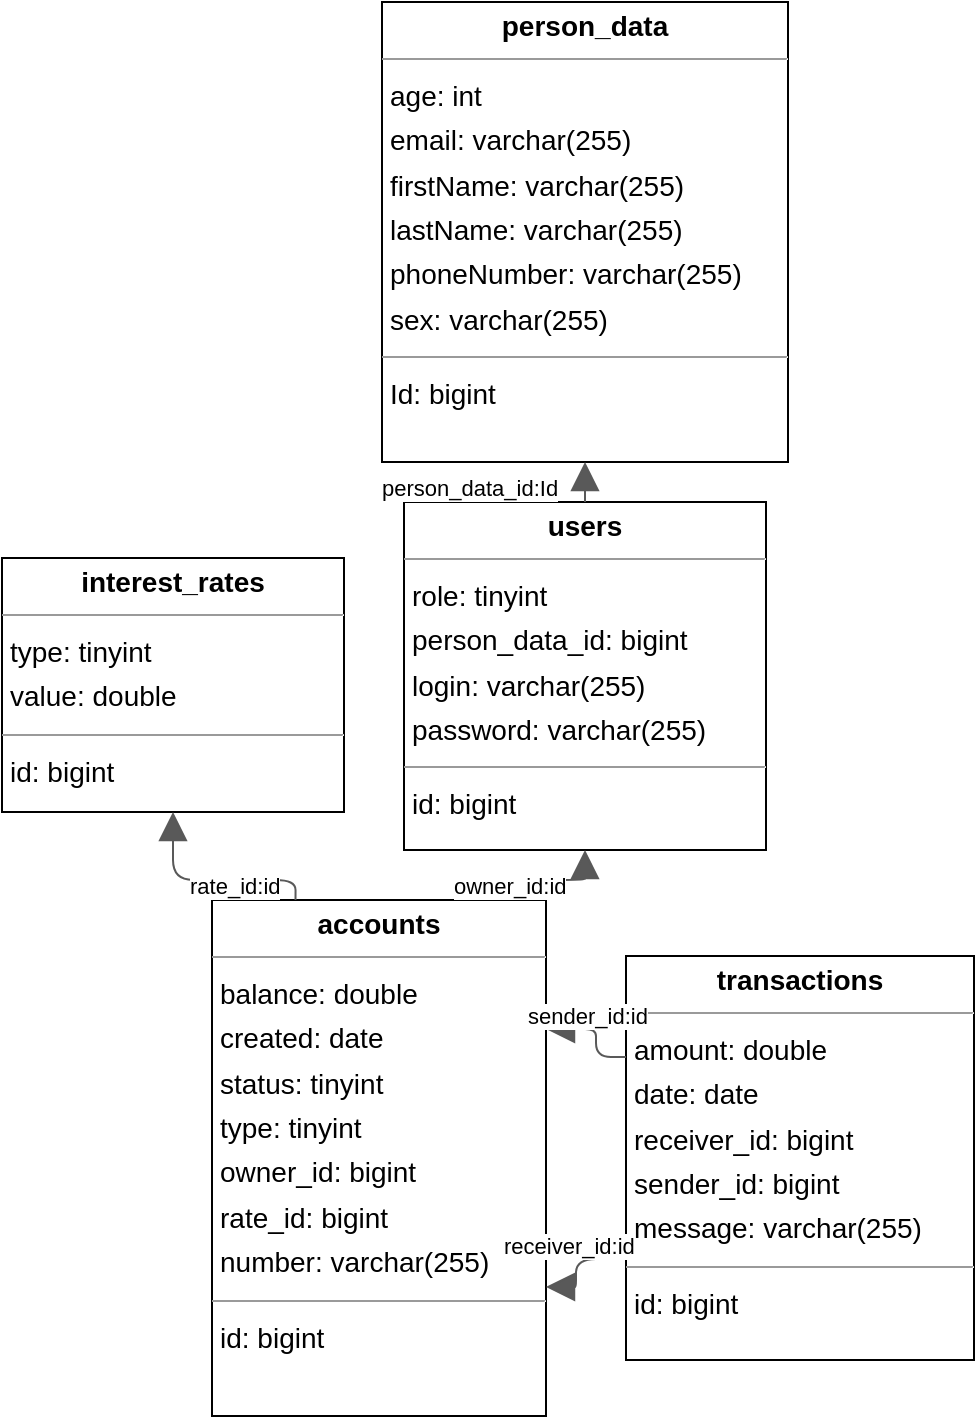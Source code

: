 <mxGraphModel dx="0" dy="0" grid="1" gridSize="10" guides="1" tooltips="1" connect="1" arrows="1" fold="1" page="0" pageScale="1" background="none" math="0" shadow="0">
  <root>
    <mxCell id="0" />
    <mxCell id="1" parent="0" />
    <mxCell id="node0" parent="1" vertex="1" value="&lt;p style=&quot;margin:0px;margin-top:4px;text-align:center;&quot;&gt;&lt;b&gt;accounts&lt;/b&gt;&lt;/p&gt;&lt;hr size=&quot;1&quot;/&gt;&lt;p style=&quot;margin:0 0 0 4px;line-height:1.6;&quot;&gt; balance: double&lt;br/&gt; created: date&lt;br/&gt; status: tinyint&lt;br/&gt; type: tinyint&lt;br/&gt; owner_id: bigint&lt;br/&gt; rate_id: bigint&lt;br/&gt; number: varchar(255)&lt;/p&gt;&lt;hr size=&quot;1&quot;/&gt;&lt;p style=&quot;margin:0 0 0 4px;line-height:1.6;&quot;&gt; id: bigint&lt;/p&gt;" style="verticalAlign=top;align=left;overflow=fill;fontSize=14;fontFamily=Helvetica;html=1;rounded=0;shadow=0;comic=0;labelBackgroundColor=none;strokeWidth=1;">
      <mxGeometry x="3" y="320" width="167" height="258" as="geometry" />
    </mxCell>
    <mxCell id="node4" parent="1" vertex="1" value="&lt;p style=&quot;margin:0px;margin-top:4px;text-align:center;&quot;&gt;&lt;b&gt;interest_rates&lt;/b&gt;&lt;/p&gt;&lt;hr size=&quot;1&quot;/&gt;&lt;p style=&quot;margin:0 0 0 4px;line-height:1.6;&quot;&gt; type: tinyint&lt;br/&gt; value: double&lt;/p&gt;&lt;hr size=&quot;1&quot;/&gt;&lt;p style=&quot;margin:0 0 0 4px;line-height:1.6;&quot;&gt; id: bigint&lt;/p&gt;" style="verticalAlign=top;align=left;overflow=fill;fontSize=14;fontFamily=Helvetica;html=1;rounded=0;shadow=0;comic=0;labelBackgroundColor=none;strokeWidth=1;">
      <mxGeometry x="-102" y="149" width="171" height="127" as="geometry" />
    </mxCell>
    <mxCell id="node1" parent="1" vertex="1" value="&lt;p style=&quot;margin:0px;margin-top:4px;text-align:center;&quot;&gt;&lt;b&gt;person_data&lt;/b&gt;&lt;/p&gt;&lt;hr size=&quot;1&quot;/&gt;&lt;p style=&quot;margin:0 0 0 4px;line-height:1.6;&quot;&gt; age: int&lt;br/&gt; email: varchar(255)&lt;br/&gt; firstName: varchar(255)&lt;br/&gt; lastName: varchar(255)&lt;br/&gt; phoneNumber: varchar(255)&lt;br/&gt; sex: varchar(255)&lt;/p&gt;&lt;hr size=&quot;1&quot;/&gt;&lt;p style=&quot;margin:0 0 0 4px;line-height:1.6;&quot;&gt; Id: bigint&lt;/p&gt;" style="verticalAlign=top;align=left;overflow=fill;fontSize=14;fontFamily=Helvetica;html=1;rounded=0;shadow=0;comic=0;labelBackgroundColor=none;strokeWidth=1;">
      <mxGeometry x="88" y="-129" width="203" height="230" as="geometry" />
    </mxCell>
    <mxCell id="node2" parent="1" vertex="1" value="&lt;p style=&quot;margin:0px;margin-top:4px;text-align:center;&quot;&gt;&lt;b&gt;transactions&lt;/b&gt;&lt;/p&gt;&lt;hr size=&quot;1&quot;/&gt;&lt;p style=&quot;margin:0 0 0 4px;line-height:1.6;&quot;&gt; amount: double&lt;br/&gt; date: date&lt;br/&gt; receiver_id: bigint&lt;br/&gt; sender_id: bigint&lt;br/&gt; message: varchar(255)&lt;/p&gt;&lt;hr size=&quot;1&quot;/&gt;&lt;p style=&quot;margin:0 0 0 4px;line-height:1.6;&quot;&gt; id: bigint&lt;/p&gt;" style="verticalAlign=top;align=left;overflow=fill;fontSize=14;fontFamily=Helvetica;html=1;rounded=0;shadow=0;comic=0;labelBackgroundColor=none;strokeWidth=1;">
      <mxGeometry x="210" y="348" width="174" height="202" as="geometry" />
    </mxCell>
    <mxCell id="node3" parent="1" vertex="1" value="&lt;p style=&quot;margin:0px;margin-top:4px;text-align:center;&quot;&gt;&lt;b&gt;users&lt;/b&gt;&lt;/p&gt;&lt;hr size=&quot;1&quot;/&gt;&lt;p style=&quot;margin:0 0 0 4px;line-height:1.6;&quot;&gt; role: tinyint&lt;br/&gt; person_data_id: bigint&lt;br/&gt; login: varchar(255)&lt;br/&gt; password: varchar(255)&lt;/p&gt;&lt;hr size=&quot;1&quot;/&gt;&lt;p style=&quot;margin:0 0 0 4px;line-height:1.6;&quot;&gt; id: bigint&lt;/p&gt;" style="verticalAlign=top;align=left;overflow=fill;fontSize=14;fontFamily=Helvetica;html=1;rounded=0;shadow=0;comic=0;labelBackgroundColor=none;strokeWidth=1;">
      <mxGeometry x="99" y="121" width="181" height="174" as="geometry" />
    </mxCell>
    <mxCell id="edge3" edge="1" value="" parent="1" source="node0" target="node4" style="html=1;rounded=1;edgeStyle=orthogonalEdgeStyle;dashed=0;startArrow=none;endArrow=block;endSize=12;strokeColor=#595959;exitX=0.250;exitY=0.000;exitDx=0;exitDy=0;entryX=0.500;entryY=1.000;entryDx=0;entryDy=0;">
      <mxGeometry width="50" height="50" relative="1" as="geometry">
        <Array as="points">
          <mxPoint x="45" y="310" />
          <mxPoint x="-16" y="310" />
        </Array>
      </mxGeometry>
    </mxCell>
    <mxCell id="label20" parent="edge3" vertex="1" connectable="0" value="rate_id:id" style="edgeLabel;resizable=0;html=1;align=left;verticalAlign=top;strokeColor=default;">
      <mxGeometry x="-10" y="300" as="geometry" />
    </mxCell>
    <mxCell id="edge0" edge="1" value="" parent="1" source="node0" target="node3" style="html=1;rounded=1;edgeStyle=orthogonalEdgeStyle;dashed=0;startArrow=none;endArrow=block;endSize=12;strokeColor=#595959;exitX=0.750;exitY=0.000;exitDx=0;exitDy=0;entryX=0.500;entryY=1.000;entryDx=0;entryDy=0;">
      <mxGeometry width="50" height="50" relative="1" as="geometry">
        <Array as="points">
          <mxPoint x="128" y="310" />
          <mxPoint x="190" y="310" />
        </Array>
      </mxGeometry>
    </mxCell>
    <mxCell id="label2" parent="edge0" vertex="1" connectable="0" value="owner_id:id" style="edgeLabel;resizable=0;html=1;align=left;verticalAlign=top;strokeColor=default;">
      <mxGeometry x="122" y="300" as="geometry" />
    </mxCell>
    <mxCell id="edge1" edge="1" value="" parent="1" source="node2" target="node0" style="html=1;rounded=1;edgeStyle=orthogonalEdgeStyle;dashed=0;startArrow=none;endArrow=block;endSize=12;strokeColor=#595959;exitX=0.000;exitY=0.750;exitDx=0;exitDy=0;entryX=1.000;entryY=0.750;entryDx=0;entryDy=0;">
      <mxGeometry width="50" height="50" relative="1" as="geometry">
        <Array as="points">
          <mxPoint x="185" y="500" />
          <mxPoint x="185" y="514" />
        </Array>
      </mxGeometry>
    </mxCell>
    <mxCell id="label8" parent="edge1" vertex="1" connectable="0" value="receiver_id:id" style="edgeLabel;resizable=0;html=1;align=left;verticalAlign=top;strokeColor=default;">
      <mxGeometry x="147" y="480" as="geometry" />
    </mxCell>
    <mxCell id="edge2" edge="1" value="" parent="1" source="node2" target="node0" style="html=1;rounded=1;edgeStyle=orthogonalEdgeStyle;dashed=0;startArrow=none;endArrow=block;endSize=12;strokeColor=#595959;exitX=0.000;exitY=0.250;exitDx=0;exitDy=0;entryX=1.000;entryY=0.250;entryDx=0;entryDy=0;">
      <mxGeometry width="50" height="50" relative="1" as="geometry">
        <Array as="points">
          <mxPoint x="195" y="399" />
          <mxPoint x="195" y="385" />
        </Array>
      </mxGeometry>
    </mxCell>
    <mxCell id="label14" parent="edge2" vertex="1" connectable="0" value="sender_id:id" style="edgeLabel;resizable=0;html=1;align=left;verticalAlign=top;strokeColor=default;">
      <mxGeometry x="159" y="365" as="geometry" />
    </mxCell>
    <mxCell id="edge4" edge="1" value="" parent="1" source="node3" target="node1" style="html=1;rounded=1;edgeStyle=orthogonalEdgeStyle;dashed=0;startArrow=none;endArrow=block;endSize=12;strokeColor=#595959;exitX=0.500;exitY=0.000;exitDx=0;exitDy=0;entryX=0.500;entryY=1.000;entryDx=0;entryDy=0;">
      <mxGeometry width="50" height="50" relative="1" as="geometry">
        <Array as="points" />
      </mxGeometry>
    </mxCell>
    <mxCell id="label26" parent="edge4" vertex="1" connectable="0" value="person_data_id:Id" style="edgeLabel;resizable=0;html=1;align=left;verticalAlign=top;strokeColor=default;">
      <mxGeometry x="86" y="101" as="geometry" />
    </mxCell>
  </root>
</mxGraphModel>